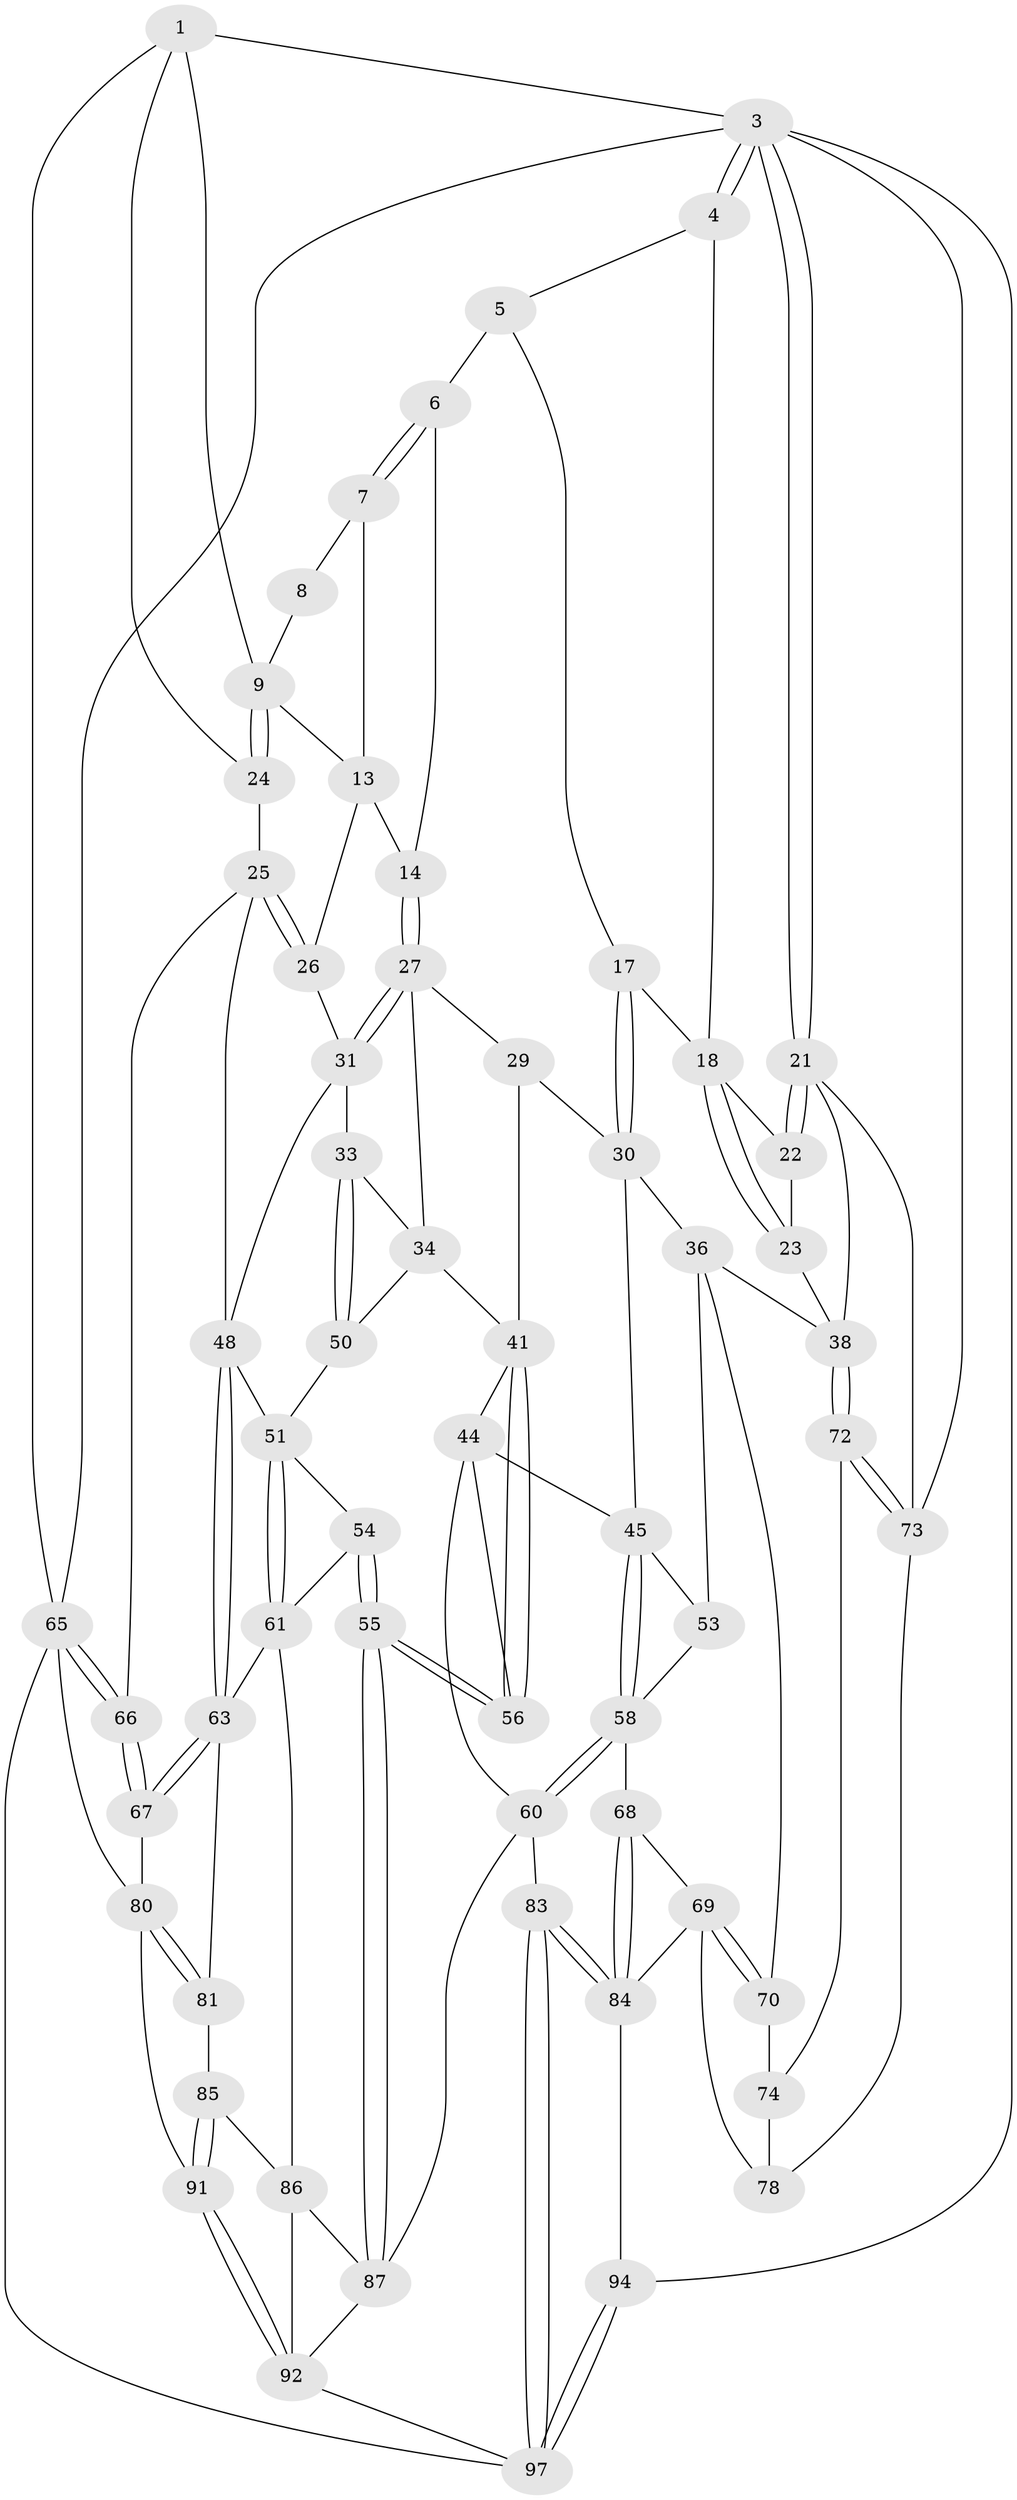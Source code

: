 // original degree distribution, {3: 0.02040816326530612, 6: 0.17346938775510204, 4: 0.19387755102040816, 5: 0.6122448979591837}
// Generated by graph-tools (version 1.1) at 2025/11/02/27/25 16:11:55]
// undirected, 61 vertices, 140 edges
graph export_dot {
graph [start="1"]
  node [color=gray90,style=filled];
  1 [pos="+0.8558763807030901+0",super="+2"];
  3 [pos="+0+0",super="+76"];
  4 [pos="+0.2641288514969307+0"];
  5 [pos="+0.4062549262092988+0",super="+16"];
  6 [pos="+0.47739682180543747+0",super="+15"];
  7 [pos="+0.6404638966189614+0",super="+12"];
  8 [pos="+0.6828265620341175+0",super="+11"];
  9 [pos="+0.9050981184735524+0.16957031501406317",super="+10"];
  13 [pos="+0.668448161761826+0.23391855791594438",super="+20"];
  14 [pos="+0.61901349679935+0.2255413164757482"];
  17 [pos="+0.3903059577349239+0.3133826622186647"];
  18 [pos="+0.23760669225094044+0.22049636835387335",super="+19"];
  21 [pos="+0+0.05807151547247808",super="+43"];
  22 [pos="+0.0598025782183168+0.19139521796588427"];
  23 [pos="+0.12514774590747144+0.34261797723124576"];
  24 [pos="+1+0.31942667833599486"];
  25 [pos="+1+0.32267476527305994",super="+47"];
  26 [pos="+0.7380499455776047+0.3744458107132937"];
  27 [pos="+0.5467447347170068+0.3636902801824466",super="+28"];
  29 [pos="+0.4121935037730967+0.3497609629952515"];
  30 [pos="+0.3943177909580768+0.33909473685948727",super="+35"];
  31 [pos="+0.7159848932370998+0.4249204387694357",super="+32"];
  33 [pos="+0.6922867303607391+0.4818953932556909"];
  34 [pos="+0.5401554344559435+0.4118928763614444",super="+40"];
  36 [pos="+0.12049349208967441+0.5164683611922546",super="+37"];
  38 [pos="+0.07596534088135015+0.5023282276872993",super="+39"];
  41 [pos="+0.536042598301294+0.5361483899878745",super="+42"];
  44 [pos="+0.43342425239002647+0.5634136611675521",super="+57"];
  45 [pos="+0.41150281184489496+0.5650432019557488",super="+46"];
  48 [pos="+0.8922250619463126+0.5698332639254025",super="+49"];
  50 [pos="+0.6670806897856051+0.5125426865426279"];
  51 [pos="+0.8130146785444221+0.6234999274196351",super="+52"];
  53 [pos="+0.21096437935628876+0.5674518937526107"];
  54 [pos="+0.649827990254395+0.7415467065840908"];
  55 [pos="+0.6126748370545458+0.7593067417506011"];
  56 [pos="+0.5676785550901939+0.7327674732250549"];
  58 [pos="+0.3740754660168176+0.7441270481836951",super="+59"];
  60 [pos="+0.3901778488481648+0.7584726810028685",super="+82"];
  61 [pos="+0.7540097708489775+0.754647495704613",super="+62"];
  63 [pos="+0.9275016797131604+0.7328571236588414",super="+64"];
  65 [pos="+1+1",super="+95"];
  66 [pos="+1+0.7998863673705857"];
  67 [pos="+1+0.8018214477794343"];
  68 [pos="+0.22984134568709777+0.7838995890321356"];
  69 [pos="+0.1646780138313432+0.7943791367998817",super="+79"];
  70 [pos="+0.13944394079691075+0.7443492510902086",super="+71"];
  72 [pos="+0.043506412779745526+0.7499382928548298"];
  73 [pos="+0+0.7459760137315802",super="+75"];
  74 [pos="+0.045625758628597836+0.7587844583034249",super="+77"];
  78 [pos="+0.03912763856199049+0.8422380657799318"];
  80 [pos="+0.958345894544059+0.8800111526542732",super="+93"];
  81 [pos="+0.8407557980681029+0.853256843632069"];
  83 [pos="+0.34700694273587795+0.9876883696823597"];
  84 [pos="+0.3048361006167393+0.9482983260324944",super="+89"];
  85 [pos="+0.8242156977782025+0.8588647301442816"];
  86 [pos="+0.7869683237674696+0.8337404565967168",super="+90"];
  87 [pos="+0.6026129423265186+0.8419595809234252",super="+88"];
  91 [pos="+0.8342097393844015+1"];
  92 [pos="+0.7701966540570666+1",super="+96"];
  94 [pos="+0+1"];
  97 [pos="+0.3147038990045078+1",super="+98"];
  1 -- 9;
  1 -- 24;
  1 -- 3;
  1 -- 65;
  3 -- 4;
  3 -- 4;
  3 -- 21;
  3 -- 21;
  3 -- 65;
  3 -- 94;
  3 -- 73;
  4 -- 5;
  4 -- 18;
  5 -- 6 [weight=2];
  5 -- 17;
  6 -- 7;
  6 -- 7;
  6 -- 14;
  7 -- 8 [weight=2];
  7 -- 13;
  8 -- 9;
  9 -- 24;
  9 -- 24;
  9 -- 13;
  13 -- 14;
  13 -- 26;
  14 -- 27;
  14 -- 27;
  17 -- 18;
  17 -- 30;
  17 -- 30;
  18 -- 23;
  18 -- 23;
  18 -- 22;
  21 -- 22;
  21 -- 22;
  21 -- 73;
  21 -- 38;
  22 -- 23;
  23 -- 38;
  24 -- 25;
  25 -- 26;
  25 -- 26;
  25 -- 48;
  25 -- 66;
  26 -- 31;
  27 -- 31;
  27 -- 31;
  27 -- 34;
  27 -- 29;
  29 -- 30;
  29 -- 41;
  30 -- 36;
  30 -- 45;
  31 -- 33;
  31 -- 48;
  33 -- 34;
  33 -- 50;
  33 -- 50;
  34 -- 41;
  34 -- 50;
  36 -- 53;
  36 -- 38;
  36 -- 70;
  38 -- 72;
  38 -- 72;
  41 -- 56;
  41 -- 56;
  41 -- 44;
  44 -- 45;
  44 -- 56;
  44 -- 60;
  45 -- 58;
  45 -- 58;
  45 -- 53;
  48 -- 63;
  48 -- 63;
  48 -- 51;
  50 -- 51;
  51 -- 61;
  51 -- 61;
  51 -- 54;
  53 -- 58;
  54 -- 55;
  54 -- 55;
  54 -- 61;
  55 -- 56;
  55 -- 56;
  55 -- 87;
  55 -- 87;
  58 -- 60;
  58 -- 60;
  58 -- 68;
  60 -- 83;
  60 -- 87;
  61 -- 63;
  61 -- 86;
  63 -- 67;
  63 -- 67;
  63 -- 81;
  65 -- 66;
  65 -- 66;
  65 -- 97;
  65 -- 80;
  66 -- 67;
  66 -- 67;
  67 -- 80;
  68 -- 69;
  68 -- 84;
  68 -- 84;
  69 -- 70;
  69 -- 70;
  69 -- 84;
  69 -- 78;
  70 -- 74 [weight=2];
  72 -- 73;
  72 -- 73;
  72 -- 74;
  73 -- 78;
  74 -- 78;
  80 -- 81;
  80 -- 81;
  80 -- 91;
  81 -- 85;
  83 -- 84;
  83 -- 84;
  83 -- 97;
  83 -- 97;
  84 -- 94;
  85 -- 86;
  85 -- 91;
  85 -- 91;
  86 -- 92;
  86 -- 87;
  87 -- 92;
  91 -- 92;
  91 -- 92;
  92 -- 97;
  94 -- 97;
  94 -- 97;
}
